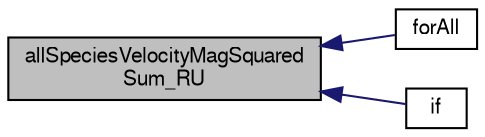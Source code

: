 digraph "allSpeciesVelocityMagSquaredSum_RU"
{
  bgcolor="transparent";
  edge [fontname="FreeSans",fontsize="10",labelfontname="FreeSans",labelfontsize="10"];
  node [fontname="FreeSans",fontsize="10",shape=record];
  rankdir="LR";
  Node13 [label="allSpeciesVelocityMagSquared\lSum_RU",height=0.2,width=0.4,color="black", fillcolor="grey75", style="filled", fontcolor="black"];
  Node13 -> Node14 [dir="back",color="midnightblue",fontsize="10",style="solid",fontname="FreeSans"];
  Node14 [label="forAll",height=0.2,width=0.4,color="black",URL="$a06404.html#a5a31d4ae00ea999452ed092941cc6f72"];
  Node13 -> Node15 [dir="back",color="midnightblue",fontsize="10",style="solid",fontname="FreeSans"];
  Node15 [label="if",height=0.2,width=0.4,color="black",URL="$a06398.html#aab882996b28b563ab9a77bf09c77c982"];
}
